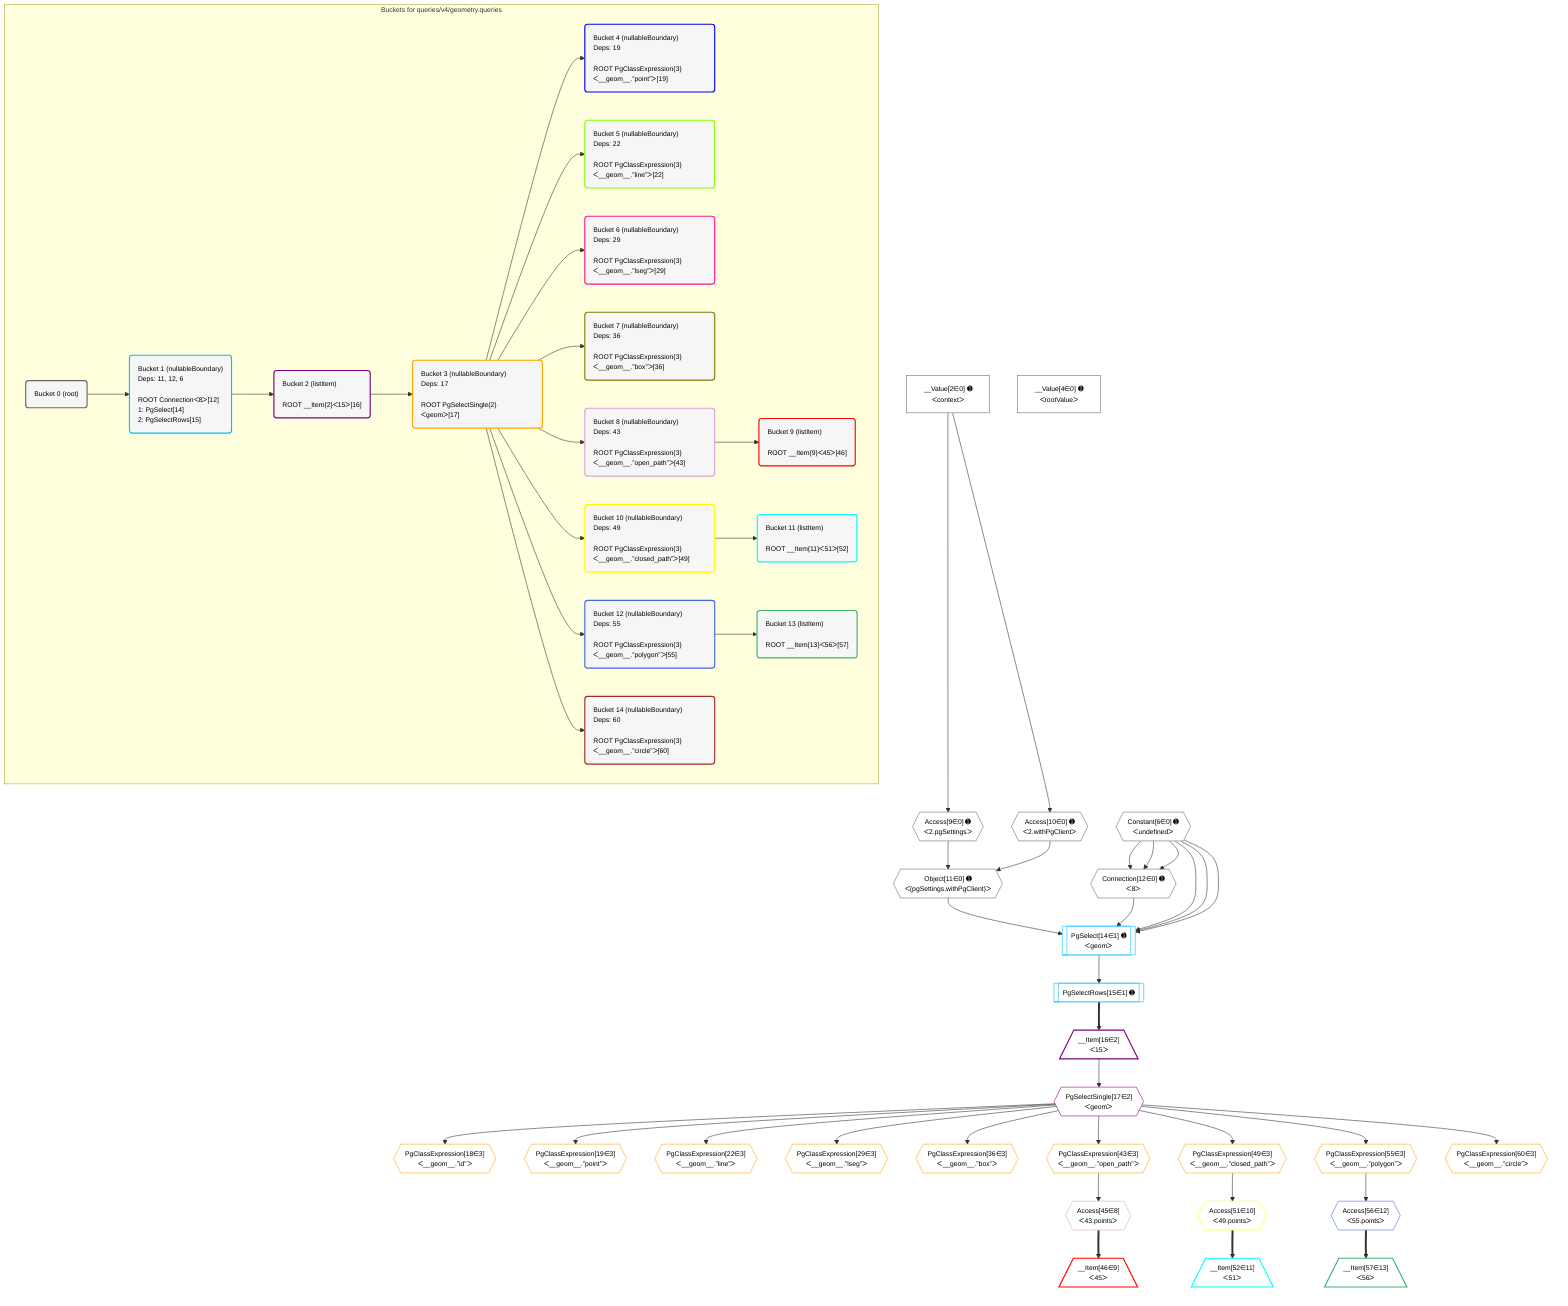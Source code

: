%%{init: {'themeVariables': { 'fontSize': '12px'}}}%%
graph TD
    classDef path fill:#eee,stroke:#000,color:#000
    classDef plan fill:#fff,stroke-width:1px,color:#000
    classDef itemplan fill:#fff,stroke-width:2px,color:#000
    classDef unbatchedplan fill:#dff,stroke-width:1px,color:#000
    classDef sideeffectplan fill:#fcc,stroke-width:2px,color:#000
    classDef bucket fill:#f6f6f6,color:#000,stroke-width:2px,text-align:left


    %% plan dependencies
    Connection12{{"Connection[12∈0] ➊<br />ᐸ8ᐳ"}}:::plan
    Constant6{{"Constant[6∈0] ➊<br />ᐸundefinedᐳ"}}:::plan
    Constant6 & Constant6 & Constant6 --> Connection12
    Object11{{"Object[11∈0] ➊<br />ᐸ{pgSettings,withPgClient}ᐳ"}}:::plan
    Access9{{"Access[9∈0] ➊<br />ᐸ2.pgSettingsᐳ"}}:::plan
    Access10{{"Access[10∈0] ➊<br />ᐸ2.withPgClientᐳ"}}:::plan
    Access9 & Access10 --> Object11
    __Value2["__Value[2∈0] ➊<br />ᐸcontextᐳ"]:::plan
    __Value2 --> Access9
    __Value2 --> Access10
    __Value4["__Value[4∈0] ➊<br />ᐸrootValueᐳ"]:::plan
    PgSelect14[["PgSelect[14∈1] ➊<br />ᐸgeomᐳ"]]:::plan
    Object11 & Connection12 & Constant6 & Constant6 & Constant6 --> PgSelect14
    PgSelectRows15[["PgSelectRows[15∈1] ➊"]]:::plan
    PgSelect14 --> PgSelectRows15
    __Item16[/"__Item[16∈2]<br />ᐸ15ᐳ"\]:::itemplan
    PgSelectRows15 ==> __Item16
    PgSelectSingle17{{"PgSelectSingle[17∈2]<br />ᐸgeomᐳ"}}:::plan
    __Item16 --> PgSelectSingle17
    PgClassExpression18{{"PgClassExpression[18∈3]<br />ᐸ__geom__.”id”ᐳ"}}:::plan
    PgSelectSingle17 --> PgClassExpression18
    PgClassExpression19{{"PgClassExpression[19∈3]<br />ᐸ__geom__.”point”ᐳ"}}:::plan
    PgSelectSingle17 --> PgClassExpression19
    PgClassExpression22{{"PgClassExpression[22∈3]<br />ᐸ__geom__.”line”ᐳ"}}:::plan
    PgSelectSingle17 --> PgClassExpression22
    PgClassExpression29{{"PgClassExpression[29∈3]<br />ᐸ__geom__.”lseg”ᐳ"}}:::plan
    PgSelectSingle17 --> PgClassExpression29
    PgClassExpression36{{"PgClassExpression[36∈3]<br />ᐸ__geom__.”box”ᐳ"}}:::plan
    PgSelectSingle17 --> PgClassExpression36
    PgClassExpression43{{"PgClassExpression[43∈3]<br />ᐸ__geom__.”open_path”ᐳ"}}:::plan
    PgSelectSingle17 --> PgClassExpression43
    PgClassExpression49{{"PgClassExpression[49∈3]<br />ᐸ__geom__.”closed_path”ᐳ"}}:::plan
    PgSelectSingle17 --> PgClassExpression49
    PgClassExpression55{{"PgClassExpression[55∈3]<br />ᐸ__geom__.”polygon”ᐳ"}}:::plan
    PgSelectSingle17 --> PgClassExpression55
    PgClassExpression60{{"PgClassExpression[60∈3]<br />ᐸ__geom__.”circle”ᐳ"}}:::plan
    PgSelectSingle17 --> PgClassExpression60
    Access45{{"Access[45∈8]<br />ᐸ43.pointsᐳ"}}:::plan
    PgClassExpression43 --> Access45
    __Item46[/"__Item[46∈9]<br />ᐸ45ᐳ"\]:::itemplan
    Access45 ==> __Item46
    Access51{{"Access[51∈10]<br />ᐸ49.pointsᐳ"}}:::plan
    PgClassExpression49 --> Access51
    __Item52[/"__Item[52∈11]<br />ᐸ51ᐳ"\]:::itemplan
    Access51 ==> __Item52
    Access56{{"Access[56∈12]<br />ᐸ55.pointsᐳ"}}:::plan
    PgClassExpression55 --> Access56
    __Item57[/"__Item[57∈13]<br />ᐸ56ᐳ"\]:::itemplan
    Access56 ==> __Item57

    %% define steps

    subgraph "Buckets for queries/v4/geometry.queries"
    Bucket0("Bucket 0 (root)"):::bucket
    classDef bucket0 stroke:#696969
    class Bucket0,__Value2,__Value4,Constant6,Access9,Access10,Object11,Connection12 bucket0
    Bucket1("Bucket 1 (nullableBoundary)<br />Deps: 11, 12, 6<br /><br />ROOT Connectionᐸ8ᐳ[12]<br />1: PgSelect[14]<br />2: PgSelectRows[15]"):::bucket
    classDef bucket1 stroke:#00bfff
    class Bucket1,PgSelect14,PgSelectRows15 bucket1
    Bucket2("Bucket 2 (listItem)<br /><br />ROOT __Item{2}ᐸ15ᐳ[16]"):::bucket
    classDef bucket2 stroke:#7f007f
    class Bucket2,__Item16,PgSelectSingle17 bucket2
    Bucket3("Bucket 3 (nullableBoundary)<br />Deps: 17<br /><br />ROOT PgSelectSingle{2}ᐸgeomᐳ[17]"):::bucket
    classDef bucket3 stroke:#ffa500
    class Bucket3,PgClassExpression18,PgClassExpression19,PgClassExpression22,PgClassExpression29,PgClassExpression36,PgClassExpression43,PgClassExpression49,PgClassExpression55,PgClassExpression60 bucket3
    Bucket4("Bucket 4 (nullableBoundary)<br />Deps: 19<br /><br />ROOT PgClassExpression{3}ᐸ__geom__.”point”ᐳ[19]"):::bucket
    classDef bucket4 stroke:#0000ff
    class Bucket4 bucket4
    Bucket5("Bucket 5 (nullableBoundary)<br />Deps: 22<br /><br />ROOT PgClassExpression{3}ᐸ__geom__.”line”ᐳ[22]"):::bucket
    classDef bucket5 stroke:#7fff00
    class Bucket5 bucket5
    Bucket6("Bucket 6 (nullableBoundary)<br />Deps: 29<br /><br />ROOT PgClassExpression{3}ᐸ__geom__.”lseg”ᐳ[29]"):::bucket
    classDef bucket6 stroke:#ff1493
    class Bucket6 bucket6
    Bucket7("Bucket 7 (nullableBoundary)<br />Deps: 36<br /><br />ROOT PgClassExpression{3}ᐸ__geom__.”box”ᐳ[36]"):::bucket
    classDef bucket7 stroke:#808000
    class Bucket7 bucket7
    Bucket8("Bucket 8 (nullableBoundary)<br />Deps: 43<br /><br />ROOT PgClassExpression{3}ᐸ__geom__.”open_path”ᐳ[43]"):::bucket
    classDef bucket8 stroke:#dda0dd
    class Bucket8,Access45 bucket8
    Bucket9("Bucket 9 (listItem)<br /><br />ROOT __Item{9}ᐸ45ᐳ[46]"):::bucket
    classDef bucket9 stroke:#ff0000
    class Bucket9,__Item46 bucket9
    Bucket10("Bucket 10 (nullableBoundary)<br />Deps: 49<br /><br />ROOT PgClassExpression{3}ᐸ__geom__.”closed_path”ᐳ[49]"):::bucket
    classDef bucket10 stroke:#ffff00
    class Bucket10,Access51 bucket10
    Bucket11("Bucket 11 (listItem)<br /><br />ROOT __Item{11}ᐸ51ᐳ[52]"):::bucket
    classDef bucket11 stroke:#00ffff
    class Bucket11,__Item52 bucket11
    Bucket12("Bucket 12 (nullableBoundary)<br />Deps: 55<br /><br />ROOT PgClassExpression{3}ᐸ__geom__.”polygon”ᐳ[55]"):::bucket
    classDef bucket12 stroke:#4169e1
    class Bucket12,Access56 bucket12
    Bucket13("Bucket 13 (listItem)<br /><br />ROOT __Item{13}ᐸ56ᐳ[57]"):::bucket
    classDef bucket13 stroke:#3cb371
    class Bucket13,__Item57 bucket13
    Bucket14("Bucket 14 (nullableBoundary)<br />Deps: 60<br /><br />ROOT PgClassExpression{3}ᐸ__geom__.”circle”ᐳ[60]"):::bucket
    classDef bucket14 stroke:#a52a2a
    class Bucket14 bucket14
    Bucket0 --> Bucket1
    Bucket1 --> Bucket2
    Bucket2 --> Bucket3
    Bucket3 --> Bucket4 & Bucket5 & Bucket6 & Bucket7 & Bucket8 & Bucket10 & Bucket12 & Bucket14
    Bucket8 --> Bucket9
    Bucket10 --> Bucket11
    Bucket12 --> Bucket13
    end
